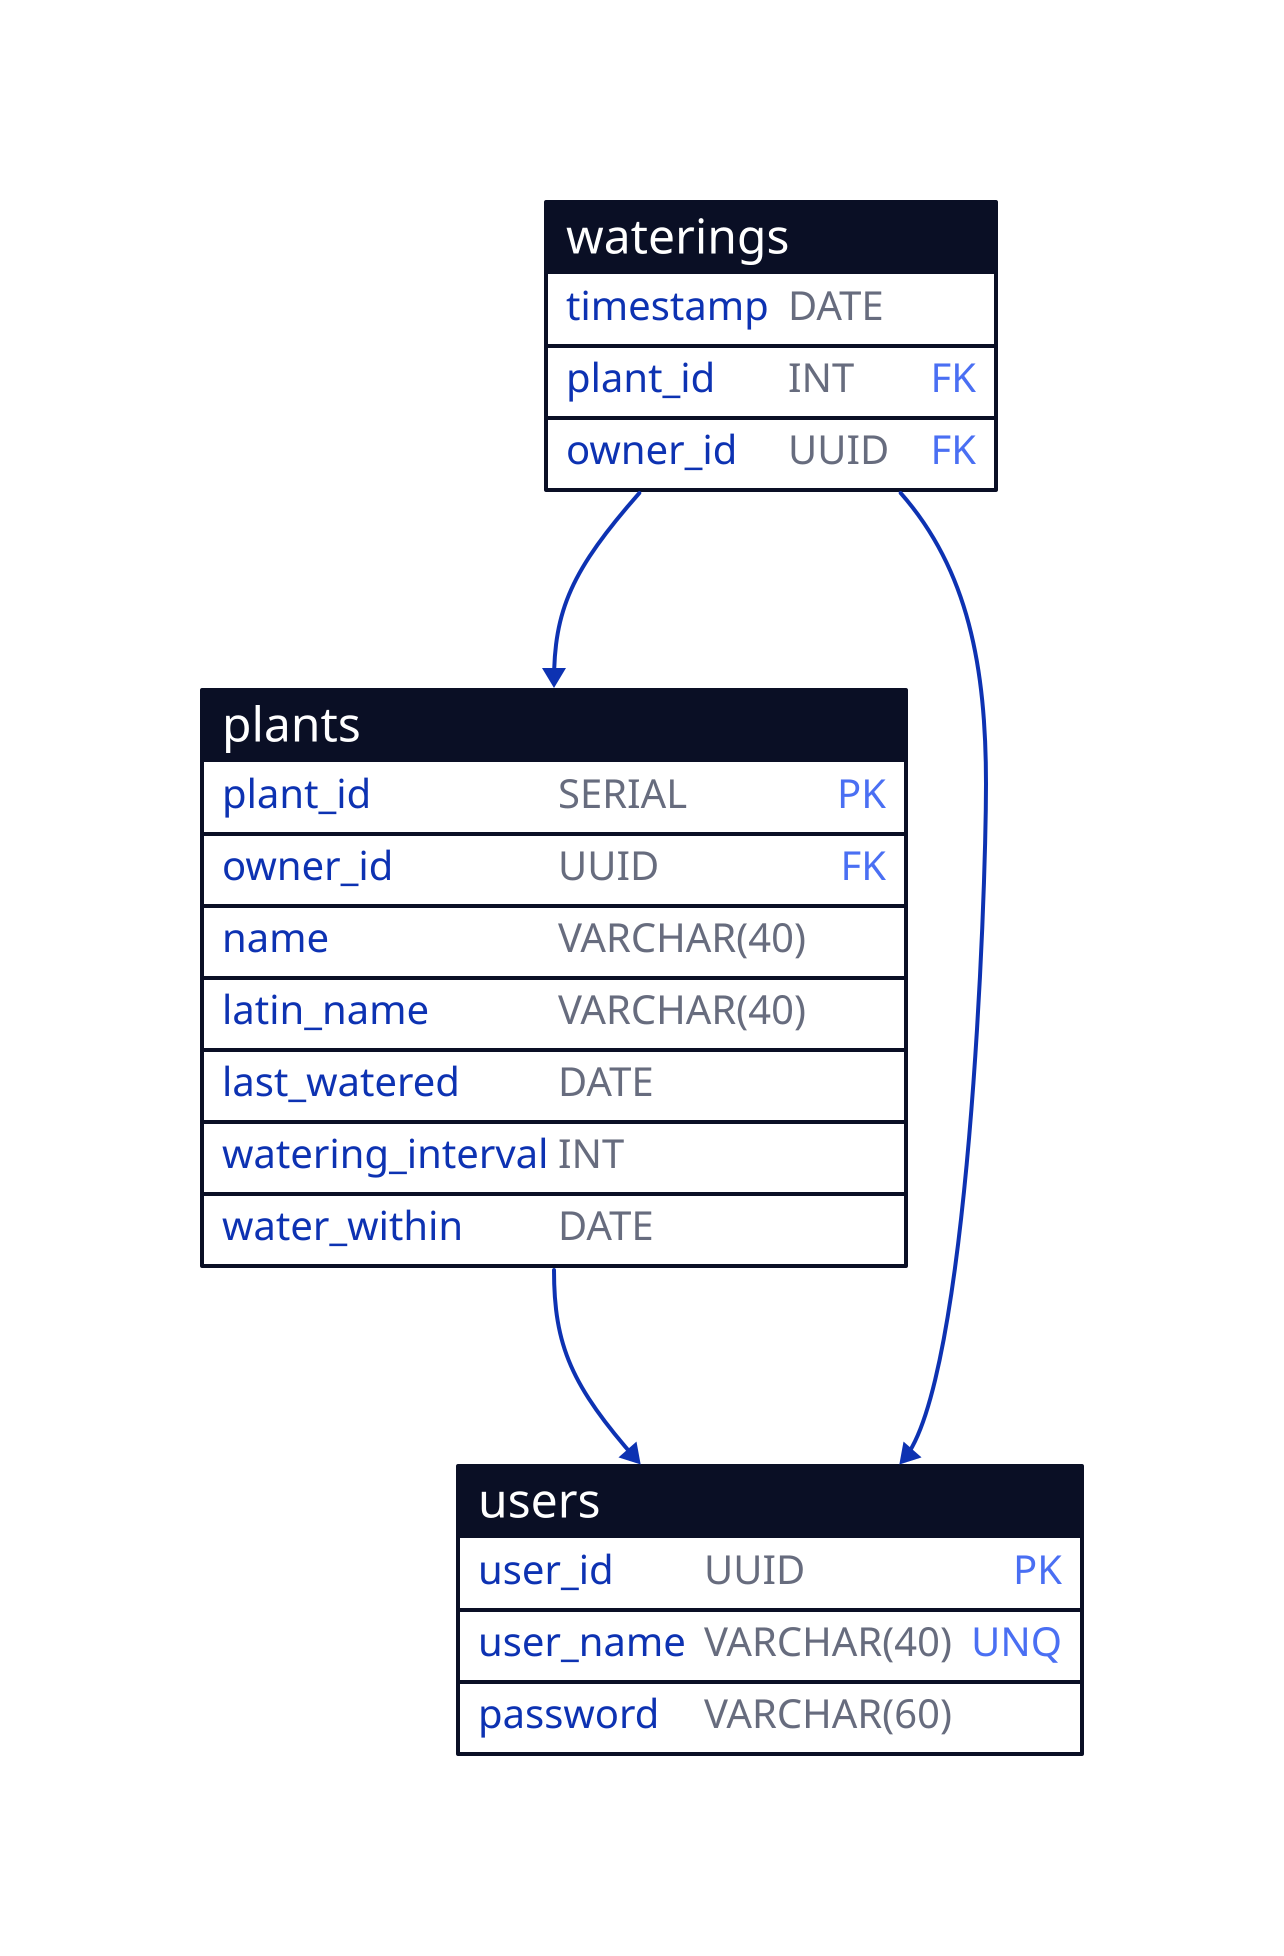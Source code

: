 users: {
  shape: sql_table
  user_id: UUID {constraint: primary_key}
  user_name: VARCHAR(40) {constraint: unique}
  password: VARCHAR(60)
}

plants: {
  shape: sql_table
  plant_id: SERIAL {constraint: primary_key}
  owner_id: UUID {constraint: foreign_key}
  name: VARCHAR(40)
  latin_name: VARCHAR(40)
  last_watered: DATE
  watering_interval: INT
  water_within: DATE
}

waterings: {
  shape: sql_table
  timestamp: DATE
  plant_id: INT {constraint: foreign_key}
  owner_id: UUID {constraint: foreign_key}
}

plants.owner_id -> users.user_id
waterings.plant_id -> plants.plant_id
waterings.owner_id -> users.user_id
